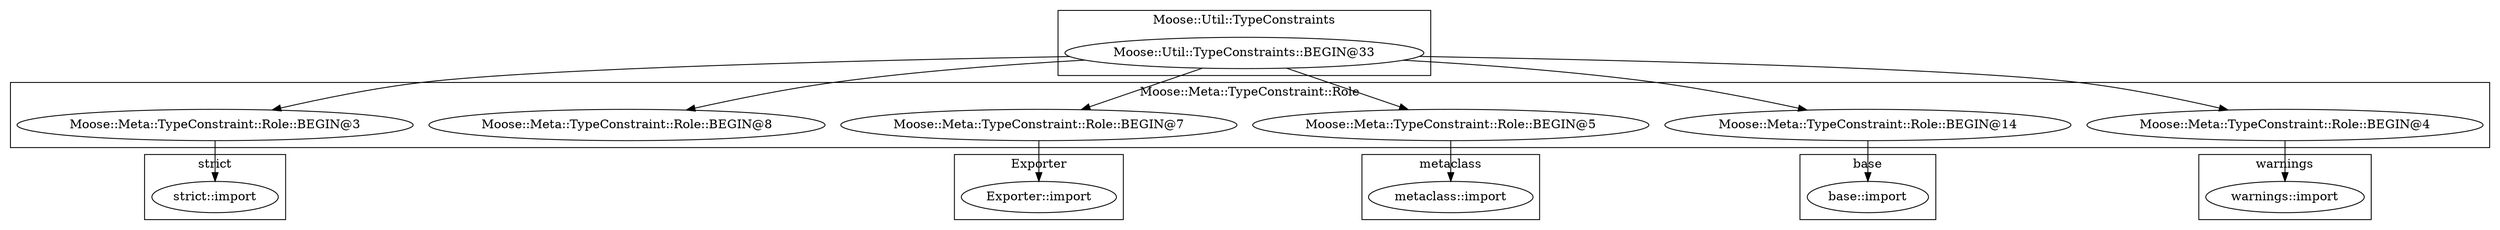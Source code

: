 digraph {
graph [overlap=false]
subgraph cluster_warnings {
	label="warnings";
	"warnings::import";
}
subgraph cluster_Moose_Util_TypeConstraints {
	label="Moose::Util::TypeConstraints";
	"Moose::Util::TypeConstraints::BEGIN@33";
}
subgraph cluster_metaclass {
	label="metaclass";
	"metaclass::import";
}
subgraph cluster_base {
	label="base";
	"base::import";
}
subgraph cluster_strict {
	label="strict";
	"strict::import";
}
subgraph cluster_Moose_Meta_TypeConstraint_Role {
	label="Moose::Meta::TypeConstraint::Role";
	"Moose::Meta::TypeConstraint::Role::BEGIN@3";
	"Moose::Meta::TypeConstraint::Role::BEGIN@7";
	"Moose::Meta::TypeConstraint::Role::BEGIN@5";
	"Moose::Meta::TypeConstraint::Role::BEGIN@14";
	"Moose::Meta::TypeConstraint::Role::BEGIN@8";
	"Moose::Meta::TypeConstraint::Role::BEGIN@4";
}
subgraph cluster_Exporter {
	label="Exporter";
	"Exporter::import";
}
"Moose::Meta::TypeConstraint::Role::BEGIN@7" -> "Exporter::import";
"Moose::Util::TypeConstraints::BEGIN@33" -> "Moose::Meta::TypeConstraint::Role::BEGIN@4";
"Moose::Util::TypeConstraints::BEGIN@33" -> "Moose::Meta::TypeConstraint::Role::BEGIN@14";
"Moose::Meta::TypeConstraint::Role::BEGIN@5" -> "metaclass::import";
"Moose::Meta::TypeConstraint::Role::BEGIN@14" -> "base::import";
"Moose::Meta::TypeConstraint::Role::BEGIN@4" -> "warnings::import";
"Moose::Util::TypeConstraints::BEGIN@33" -> "Moose::Meta::TypeConstraint::Role::BEGIN@8";
"Moose::Util::TypeConstraints::BEGIN@33" -> "Moose::Meta::TypeConstraint::Role::BEGIN@3";
"Moose::Util::TypeConstraints::BEGIN@33" -> "Moose::Meta::TypeConstraint::Role::BEGIN@7";
"Moose::Util::TypeConstraints::BEGIN@33" -> "Moose::Meta::TypeConstraint::Role::BEGIN@5";
"Moose::Meta::TypeConstraint::Role::BEGIN@3" -> "strict::import";
}
